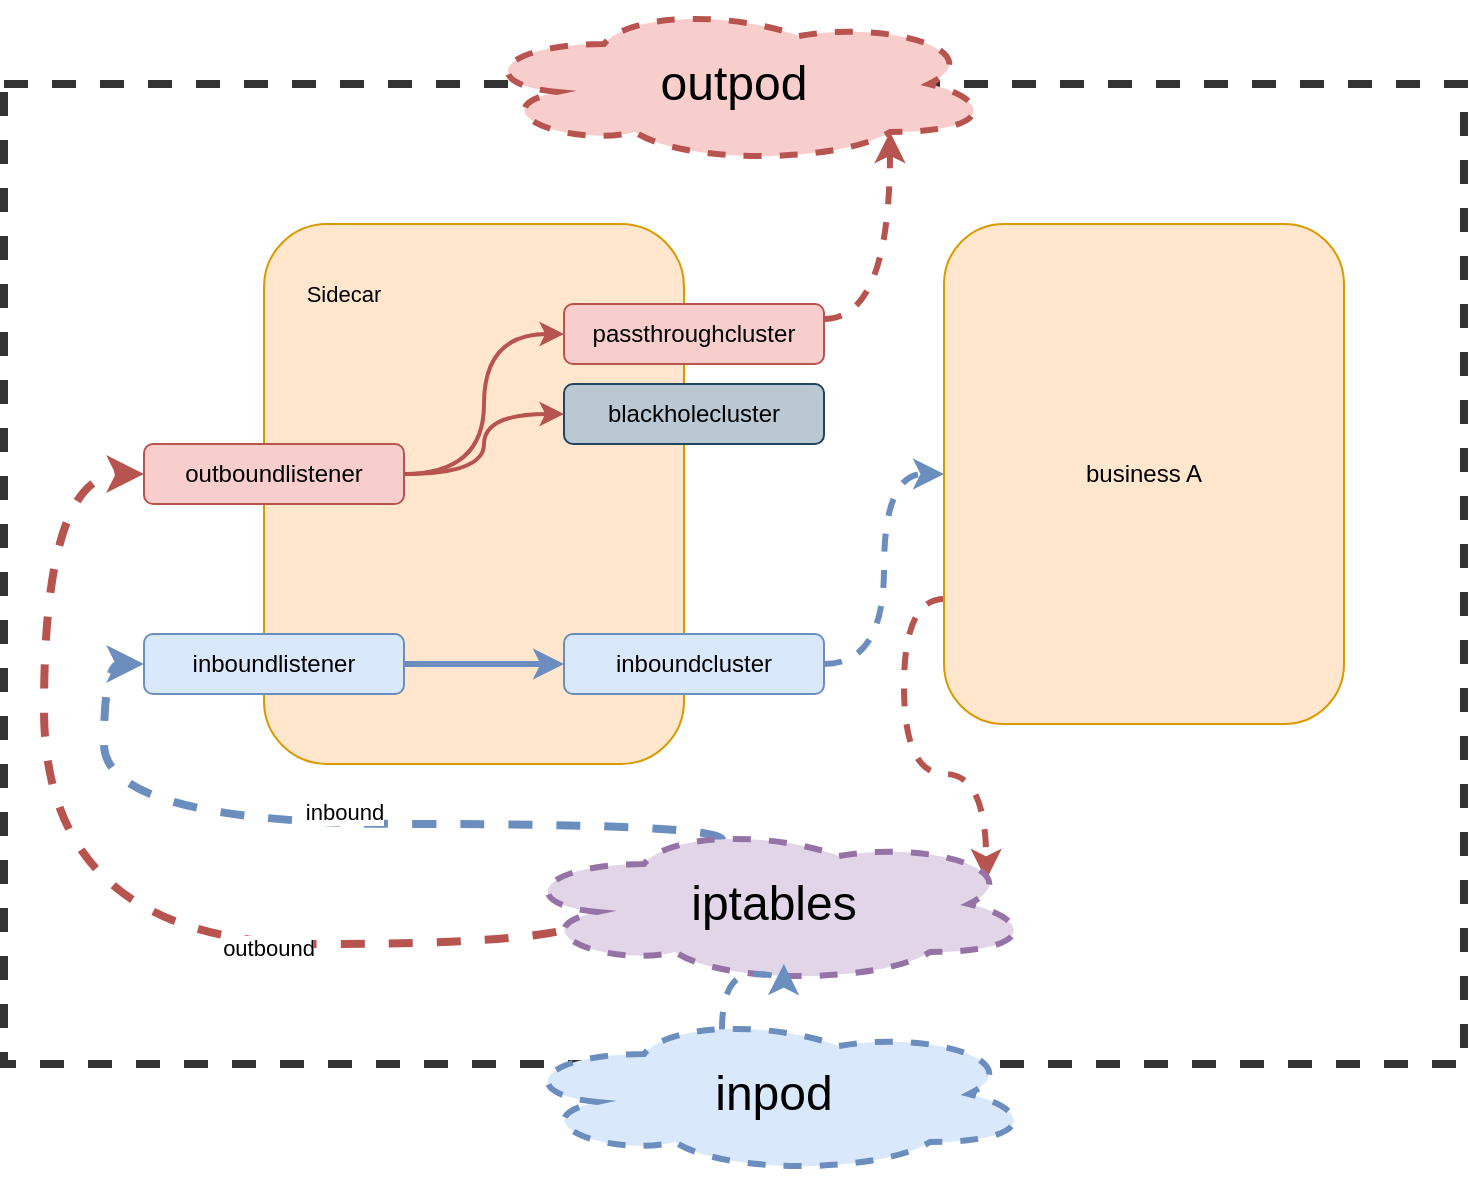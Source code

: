 <mxfile version="15.5.5" type="github">
  <diagram id="2kHhhC5C8ryi1PW7w4x3" name="第 1 页">
    <mxGraphModel dx="946" dy="1782" grid="1" gridSize="10" guides="1" tooltips="1" connect="1" arrows="1" fold="1" page="1" pageScale="1" pageWidth="827" pageHeight="1169" math="0" shadow="0">
      <root>
        <mxCell id="0" />
        <mxCell id="1" parent="0" />
        <mxCell id="oY1Nen4sBYmkMd0QGpDK-23" value="" style="rounded=0;whiteSpace=wrap;html=1;dashed=1;strokeWidth=4;strokeColor=#333333;" vertex="1" parent="1">
          <mxGeometry x="30" y="40" width="730" height="490" as="geometry" />
        </mxCell>
        <mxCell id="oY1Nen4sBYmkMd0QGpDK-11" value="" style="rounded=1;whiteSpace=wrap;html=1;fillColor=#ffe6cc;strokeColor=#d79b00;" vertex="1" parent="1">
          <mxGeometry x="160" y="110" width="210" height="270" as="geometry" />
        </mxCell>
        <mxCell id="oY1Nen4sBYmkMd0QGpDK-12" value="blackholecluster" style="rounded=1;whiteSpace=wrap;html=1;fillColor=#bac8d3;strokeColor=#23445d;" vertex="1" parent="1">
          <mxGeometry x="310" y="190" width="130" height="30" as="geometry" />
        </mxCell>
        <mxCell id="oY1Nen4sBYmkMd0QGpDK-57" style="edgeStyle=orthogonalEdgeStyle;curved=1;orthogonalLoop=1;jettySize=auto;html=1;exitX=1;exitY=0.25;exitDx=0;exitDy=0;entryX=0.8;entryY=0.8;entryDx=0;entryDy=0;entryPerimeter=0;dashed=1;fontSize=11;strokeWidth=3;fillColor=#f8cecc;strokeColor=#b85450;" edge="1" parent="1" source="oY1Nen4sBYmkMd0QGpDK-13" target="oY1Nen4sBYmkMd0QGpDK-55">
          <mxGeometry relative="1" as="geometry" />
        </mxCell>
        <mxCell id="oY1Nen4sBYmkMd0QGpDK-13" value="passthroughcluster" style="rounded=1;whiteSpace=wrap;html=1;fillColor=#f8cecc;strokeColor=#b85450;" vertex="1" parent="1">
          <mxGeometry x="310" y="150" width="130" height="30" as="geometry" />
        </mxCell>
        <mxCell id="oY1Nen4sBYmkMd0QGpDK-14" style="edgeStyle=orthogonalEdgeStyle;orthogonalLoop=1;jettySize=auto;html=1;entryX=0;entryY=0.5;entryDx=0;entryDy=0;curved=1;fillColor=#dae8fc;strokeColor=#6c8ebf;strokeWidth=3;" edge="1" parent="1" source="oY1Nen4sBYmkMd0QGpDK-15" target="oY1Nen4sBYmkMd0QGpDK-18">
          <mxGeometry relative="1" as="geometry" />
        </mxCell>
        <mxCell id="oY1Nen4sBYmkMd0QGpDK-15" value="inboundlistener" style="rounded=1;whiteSpace=wrap;html=1;fillColor=#dae8fc;strokeColor=#6c8ebf;" vertex="1" parent="1">
          <mxGeometry x="100" y="315" width="130" height="30" as="geometry" />
        </mxCell>
        <mxCell id="oY1Nen4sBYmkMd0QGpDK-39" style="edgeStyle=orthogonalEdgeStyle;curved=1;orthogonalLoop=1;jettySize=auto;html=1;entryX=0;entryY=0.5;entryDx=0;entryDy=0;fillColor=#f8cecc;strokeColor=#b85450;strokeWidth=2;" edge="1" parent="1" source="oY1Nen4sBYmkMd0QGpDK-16" target="oY1Nen4sBYmkMd0QGpDK-13">
          <mxGeometry relative="1" as="geometry" />
        </mxCell>
        <mxCell id="oY1Nen4sBYmkMd0QGpDK-40" style="edgeStyle=orthogonalEdgeStyle;curved=1;orthogonalLoop=1;jettySize=auto;html=1;entryX=0;entryY=0.5;entryDx=0;entryDy=0;fillColor=#f8cecc;strokeColor=#b85450;strokeWidth=2;" edge="1" parent="1" source="oY1Nen4sBYmkMd0QGpDK-16" target="oY1Nen4sBYmkMd0QGpDK-12">
          <mxGeometry relative="1" as="geometry" />
        </mxCell>
        <mxCell id="oY1Nen4sBYmkMd0QGpDK-16" value="outboundlistener" style="rounded=1;whiteSpace=wrap;html=1;fillColor=#f8cecc;strokeColor=#b85450;" vertex="1" parent="1">
          <mxGeometry x="100" y="220" width="130" height="30" as="geometry" />
        </mxCell>
        <mxCell id="oY1Nen4sBYmkMd0QGpDK-17" style="edgeStyle=orthogonalEdgeStyle;curved=1;orthogonalLoop=1;jettySize=auto;html=1;entryX=0;entryY=0.5;entryDx=0;entryDy=0;fillColor=#dae8fc;strokeColor=#6c8ebf;strokeWidth=3;dashed=1;" edge="1" parent="1" source="oY1Nen4sBYmkMd0QGpDK-18" target="oY1Nen4sBYmkMd0QGpDK-19">
          <mxGeometry relative="1" as="geometry" />
        </mxCell>
        <mxCell id="oY1Nen4sBYmkMd0QGpDK-18" value="inboundcluster" style="rounded=1;whiteSpace=wrap;html=1;fillColor=#dae8fc;strokeColor=#6c8ebf;" vertex="1" parent="1">
          <mxGeometry x="310" y="315" width="130" height="30" as="geometry" />
        </mxCell>
        <mxCell id="oY1Nen4sBYmkMd0QGpDK-53" style="edgeStyle=orthogonalEdgeStyle;curved=1;orthogonalLoop=1;jettySize=auto;html=1;exitX=0;exitY=0.75;exitDx=0;exitDy=0;entryX=0.908;entryY=0.35;entryDx=0;entryDy=0;entryPerimeter=0;dashed=1;fontSize=11;strokeWidth=3;fillColor=#f8cecc;strokeColor=#b85450;" edge="1" parent="1" source="oY1Nen4sBYmkMd0QGpDK-19" target="oY1Nen4sBYmkMd0QGpDK-42">
          <mxGeometry relative="1" as="geometry" />
        </mxCell>
        <mxCell id="oY1Nen4sBYmkMd0QGpDK-19" value="business A" style="rounded=1;whiteSpace=wrap;html=1;fillColor=#ffe6cc;strokeColor=#d79b00;" vertex="1" parent="1">
          <mxGeometry x="500" y="110" width="200" height="250" as="geometry" />
        </mxCell>
        <mxCell id="oY1Nen4sBYmkMd0QGpDK-45" style="edgeStyle=orthogonalEdgeStyle;curved=1;orthogonalLoop=1;jettySize=auto;html=1;exitX=0.4;exitY=0.1;exitDx=0;exitDy=0;exitPerimeter=0;entryX=0;entryY=0.5;entryDx=0;entryDy=0;fontSize=11;fillColor=#dae8fc;strokeColor=#6c8ebf;dashed=1;strokeWidth=4;" edge="1" parent="1" source="oY1Nen4sBYmkMd0QGpDK-42" target="oY1Nen4sBYmkMd0QGpDK-15">
          <mxGeometry relative="1" as="geometry">
            <Array as="points">
              <mxPoint x="389" y="410" />
              <mxPoint x="80" y="410" />
              <mxPoint x="80" y="330" />
            </Array>
          </mxGeometry>
        </mxCell>
        <mxCell id="oY1Nen4sBYmkMd0QGpDK-46" value="inbound" style="edgeLabel;html=1;align=center;verticalAlign=middle;resizable=0;points=[];fontSize=11;" vertex="1" connectable="0" parent="oY1Nen4sBYmkMd0QGpDK-45">
          <mxGeometry x="-0.055" y="-6" relative="1" as="geometry">
            <mxPoint as="offset" />
          </mxGeometry>
        </mxCell>
        <mxCell id="oY1Nen4sBYmkMd0QGpDK-47" style="edgeStyle=orthogonalEdgeStyle;curved=1;orthogonalLoop=1;jettySize=auto;html=1;exitX=0.16;exitY=0.55;exitDx=0;exitDy=0;exitPerimeter=0;entryX=0;entryY=0.5;entryDx=0;entryDy=0;fontSize=11;fillColor=#f8cecc;strokeColor=#b85450;dashed=1;strokeWidth=4;" edge="1" parent="1" source="oY1Nen4sBYmkMd0QGpDK-42" target="oY1Nen4sBYmkMd0QGpDK-16">
          <mxGeometry relative="1" as="geometry">
            <Array as="points">
              <mxPoint x="327" y="470" />
              <mxPoint x="50" y="470" />
              <mxPoint x="50" y="235" />
            </Array>
          </mxGeometry>
        </mxCell>
        <mxCell id="oY1Nen4sBYmkMd0QGpDK-48" value="outbound" style="edgeLabel;html=1;align=center;verticalAlign=middle;resizable=0;points=[];fontSize=11;" vertex="1" connectable="0" parent="oY1Nen4sBYmkMd0QGpDK-47">
          <mxGeometry x="-0.375" y="2" relative="1" as="geometry">
            <mxPoint as="offset" />
          </mxGeometry>
        </mxCell>
        <mxCell id="oY1Nen4sBYmkMd0QGpDK-42" value="&lt;font style=&quot;font-size: 24px&quot;&gt;iptables&lt;/font&gt;" style="ellipse;shape=cloud;whiteSpace=wrap;html=1;dashed=1;strokeWidth=3;fillColor=#e1d5e7;strokeColor=#9673a6;" vertex="1" parent="1">
          <mxGeometry x="285" y="410" width="260" height="80" as="geometry" />
        </mxCell>
        <mxCell id="oY1Nen4sBYmkMd0QGpDK-49" value="Sidecar" style="text;html=1;strokeColor=none;fillColor=none;align=center;verticalAlign=middle;whiteSpace=wrap;rounded=0;dashed=1;fontSize=11;" vertex="1" parent="1">
          <mxGeometry x="170" y="130" width="60" height="30" as="geometry" />
        </mxCell>
        <mxCell id="oY1Nen4sBYmkMd0QGpDK-55" value="&lt;font style=&quot;font-size: 24px&quot;&gt;outpod&lt;/font&gt;" style="ellipse;shape=cloud;whiteSpace=wrap;html=1;dashed=1;strokeWidth=3;fillColor=#f8cecc;strokeColor=#b85450;" vertex="1" parent="1">
          <mxGeometry x="265" width="260" height="80" as="geometry" />
        </mxCell>
        <mxCell id="oY1Nen4sBYmkMd0QGpDK-59" style="edgeStyle=orthogonalEdgeStyle;curved=1;orthogonalLoop=1;jettySize=auto;html=1;exitX=0.4;exitY=0.1;exitDx=0;exitDy=0;exitPerimeter=0;entryX=0.519;entryY=0.875;entryDx=0;entryDy=0;entryPerimeter=0;dashed=1;fontSize=11;strokeWidth=3;fillColor=#dae8fc;strokeColor=#6c8ebf;" edge="1" parent="1" source="oY1Nen4sBYmkMd0QGpDK-58" target="oY1Nen4sBYmkMd0QGpDK-42">
          <mxGeometry relative="1" as="geometry" />
        </mxCell>
        <mxCell id="oY1Nen4sBYmkMd0QGpDK-58" value="&lt;font style=&quot;font-size: 24px&quot;&gt;inpod&lt;/font&gt;" style="ellipse;shape=cloud;whiteSpace=wrap;html=1;dashed=1;strokeWidth=3;fillColor=#dae8fc;strokeColor=#6c8ebf;" vertex="1" parent="1">
          <mxGeometry x="285" y="505" width="260" height="80" as="geometry" />
        </mxCell>
      </root>
    </mxGraphModel>
  </diagram>
</mxfile>
